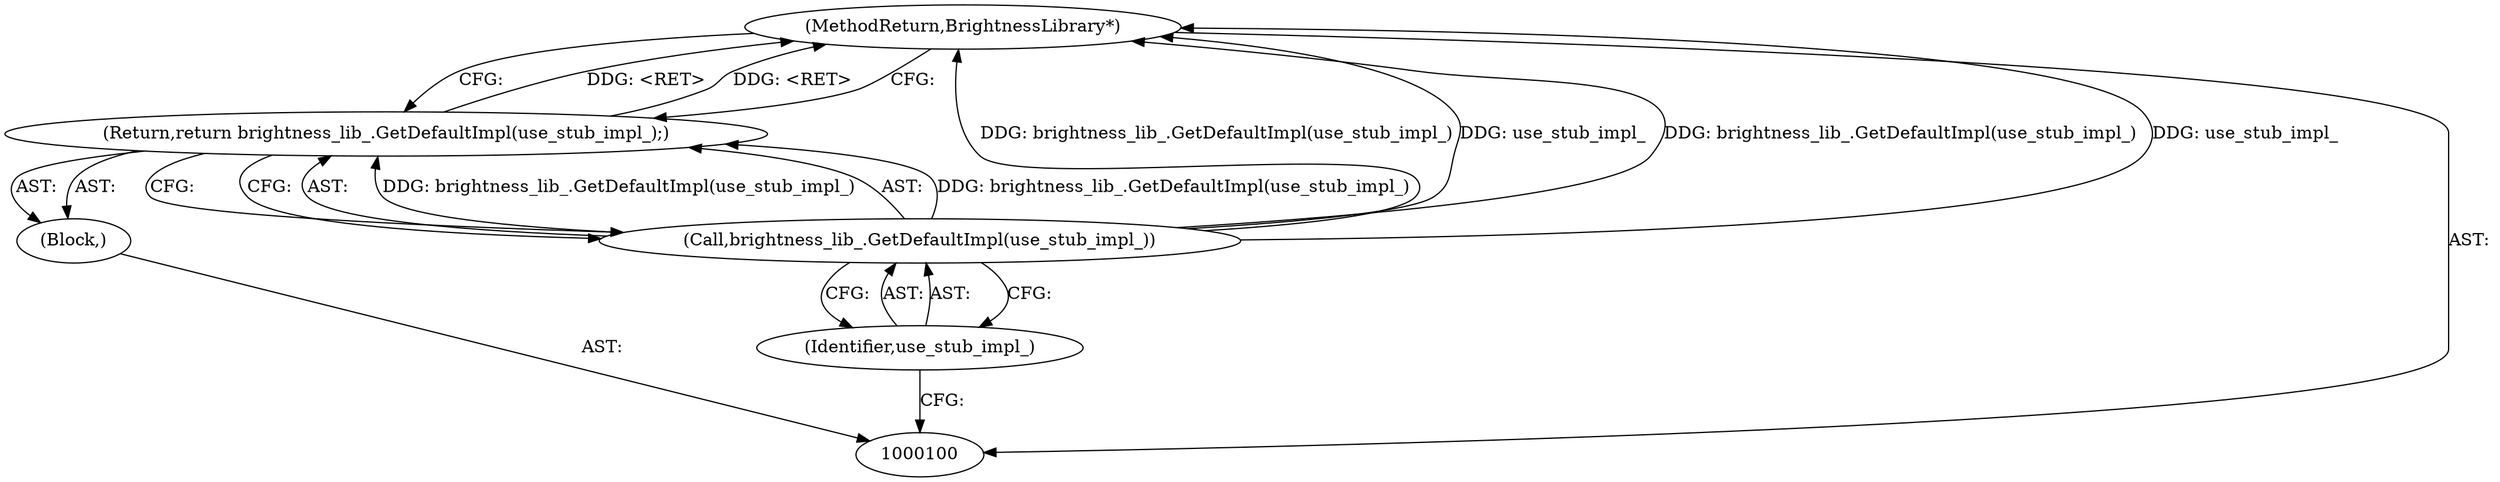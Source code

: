 digraph "1_Chrome_b3ae5db129f88dae153880e84bdabea8ce2ca89b" {
"1000105" [label="(MethodReturn,BrightnessLibrary*)"];
"1000101" [label="(Block,)"];
"1000102" [label="(Return,return brightness_lib_.GetDefaultImpl(use_stub_impl_);)"];
"1000104" [label="(Identifier,use_stub_impl_)"];
"1000103" [label="(Call,brightness_lib_.GetDefaultImpl(use_stub_impl_))"];
"1000105" -> "1000100"  [label="AST: "];
"1000105" -> "1000102"  [label="CFG: "];
"1000103" -> "1000105"  [label="DDG: brightness_lib_.GetDefaultImpl(use_stub_impl_)"];
"1000103" -> "1000105"  [label="DDG: use_stub_impl_"];
"1000102" -> "1000105"  [label="DDG: <RET>"];
"1000101" -> "1000100"  [label="AST: "];
"1000102" -> "1000101"  [label="AST: "];
"1000102" -> "1000101"  [label="AST: "];
"1000102" -> "1000103"  [label="CFG: "];
"1000103" -> "1000102"  [label="AST: "];
"1000105" -> "1000102"  [label="CFG: "];
"1000102" -> "1000105"  [label="DDG: <RET>"];
"1000103" -> "1000102"  [label="DDG: brightness_lib_.GetDefaultImpl(use_stub_impl_)"];
"1000104" -> "1000103"  [label="AST: "];
"1000104" -> "1000100"  [label="CFG: "];
"1000103" -> "1000104"  [label="CFG: "];
"1000103" -> "1000102"  [label="AST: "];
"1000103" -> "1000104"  [label="CFG: "];
"1000104" -> "1000103"  [label="AST: "];
"1000102" -> "1000103"  [label="CFG: "];
"1000103" -> "1000105"  [label="DDG: brightness_lib_.GetDefaultImpl(use_stub_impl_)"];
"1000103" -> "1000105"  [label="DDG: use_stub_impl_"];
"1000103" -> "1000102"  [label="DDG: brightness_lib_.GetDefaultImpl(use_stub_impl_)"];
}
